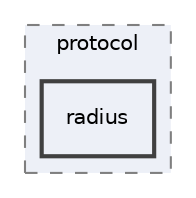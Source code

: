 digraph "/Users/jlu/zeek/src/analyzer/protocol/radius"
{
 // LATEX_PDF_SIZE
  edge [fontname="Helvetica",fontsize="10",labelfontname="Helvetica",labelfontsize="10"];
  node [fontname="Helvetica",fontsize="10",shape=record];
  compound=true
  subgraph clusterdir_5b88579d87e8de5dcee2ef4958d0594c {
    graph [ bgcolor="#edf0f7", pencolor="grey50", style="filled,dashed,", label="protocol", fontname="Helvetica", fontsize="10", URL="dir_5b88579d87e8de5dcee2ef4958d0594c.html"]
  dir_4b67eb9b1620237c72a534c8042c80f3 [shape=box, label="radius", style="filled,bold,", fillcolor="#edf0f7", color="grey25", URL="dir_4b67eb9b1620237c72a534c8042c80f3.html"];
  }
}
